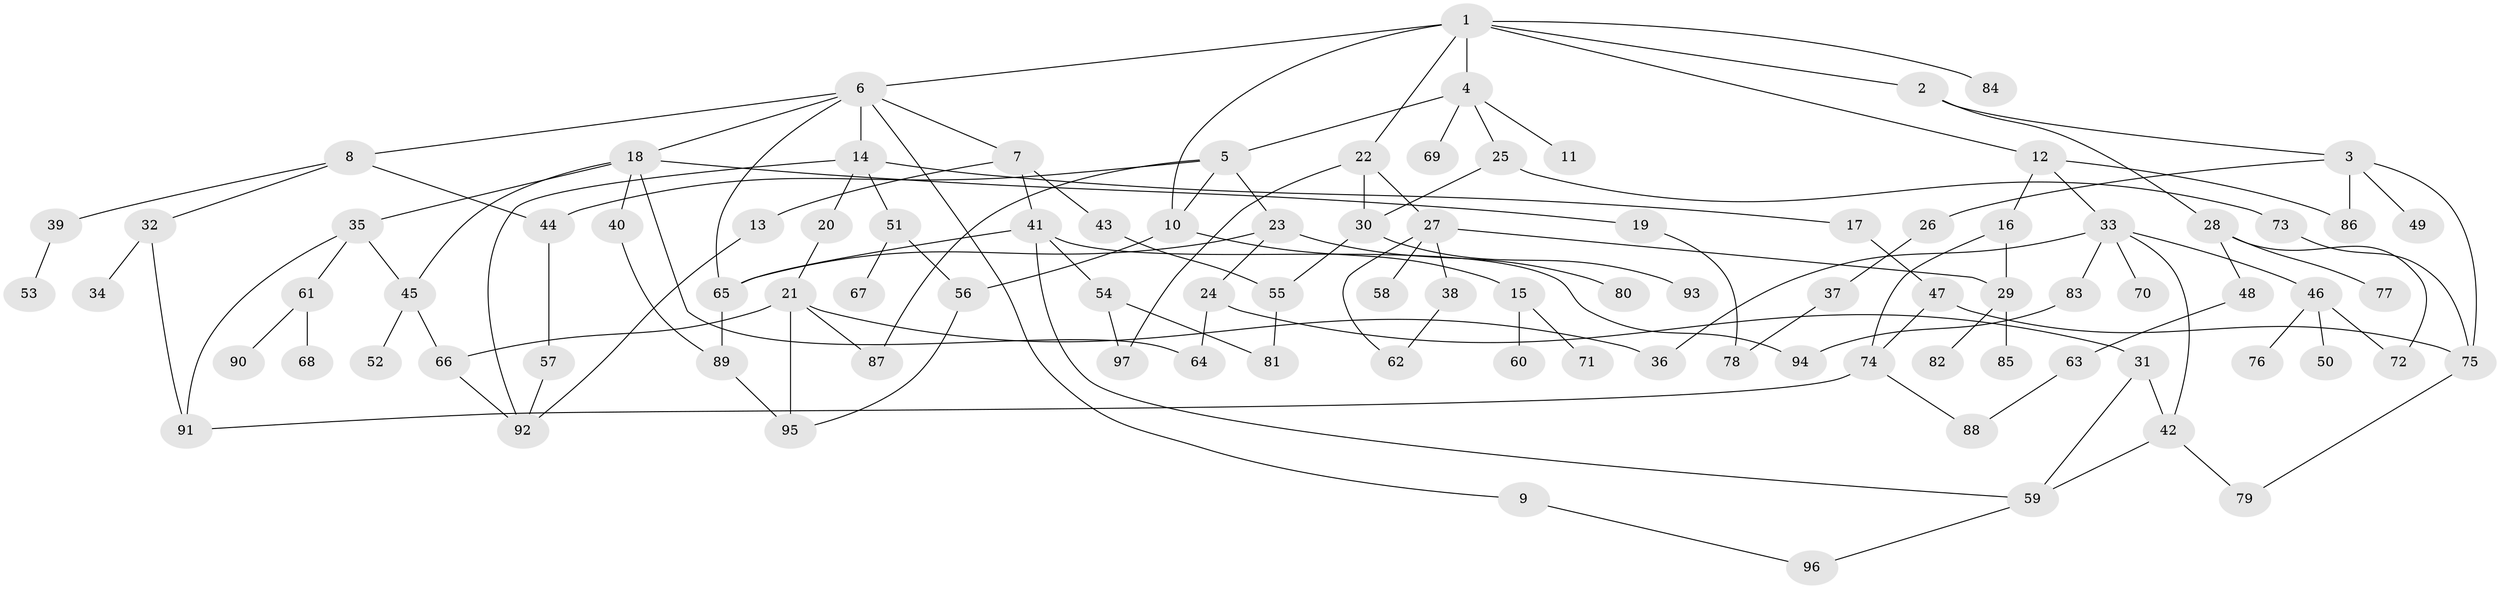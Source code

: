 // coarse degree distribution, {10: 0.015384615384615385, 5: 0.15384615384615385, 9: 0.015384615384615385, 2: 0.23076923076923078, 4: 0.16923076923076924, 1: 0.2923076923076923, 8: 0.015384615384615385, 7: 0.015384615384615385, 3: 0.07692307692307693, 6: 0.015384615384615385}
// Generated by graph-tools (version 1.1) at 2025/23/03/03/25 07:23:32]
// undirected, 97 vertices, 133 edges
graph export_dot {
graph [start="1"]
  node [color=gray90,style=filled];
  1;
  2;
  3;
  4;
  5;
  6;
  7;
  8;
  9;
  10;
  11;
  12;
  13;
  14;
  15;
  16;
  17;
  18;
  19;
  20;
  21;
  22;
  23;
  24;
  25;
  26;
  27;
  28;
  29;
  30;
  31;
  32;
  33;
  34;
  35;
  36;
  37;
  38;
  39;
  40;
  41;
  42;
  43;
  44;
  45;
  46;
  47;
  48;
  49;
  50;
  51;
  52;
  53;
  54;
  55;
  56;
  57;
  58;
  59;
  60;
  61;
  62;
  63;
  64;
  65;
  66;
  67;
  68;
  69;
  70;
  71;
  72;
  73;
  74;
  75;
  76;
  77;
  78;
  79;
  80;
  81;
  82;
  83;
  84;
  85;
  86;
  87;
  88;
  89;
  90;
  91;
  92;
  93;
  94;
  95;
  96;
  97;
  1 -- 2;
  1 -- 4;
  1 -- 6;
  1 -- 10;
  1 -- 12;
  1 -- 22;
  1 -- 84;
  2 -- 3;
  2 -- 28;
  3 -- 26;
  3 -- 49;
  3 -- 86;
  3 -- 75;
  4 -- 5;
  4 -- 11;
  4 -- 25;
  4 -- 69;
  5 -- 23;
  5 -- 44;
  5 -- 87;
  5 -- 10;
  6 -- 7;
  6 -- 8;
  6 -- 9;
  6 -- 14;
  6 -- 18;
  6 -- 65;
  7 -- 13;
  7 -- 41;
  7 -- 43;
  8 -- 32;
  8 -- 39;
  8 -- 44;
  9 -- 96;
  10 -- 15;
  10 -- 56;
  12 -- 16;
  12 -- 33;
  12 -- 86;
  13 -- 92;
  14 -- 17;
  14 -- 20;
  14 -- 51;
  14 -- 92;
  15 -- 60;
  15 -- 71;
  16 -- 74;
  16 -- 29;
  17 -- 47;
  18 -- 19;
  18 -- 35;
  18 -- 40;
  18 -- 45;
  18 -- 64;
  19 -- 78;
  20 -- 21;
  21 -- 36;
  21 -- 66;
  21 -- 95;
  21 -- 87;
  22 -- 27;
  22 -- 30;
  22 -- 97;
  23 -- 24;
  23 -- 65;
  23 -- 80;
  24 -- 31;
  24 -- 64;
  25 -- 73;
  25 -- 30;
  26 -- 37;
  27 -- 29;
  27 -- 38;
  27 -- 58;
  27 -- 62;
  28 -- 48;
  28 -- 72;
  28 -- 77;
  29 -- 82;
  29 -- 85;
  30 -- 55;
  30 -- 93;
  31 -- 59;
  31 -- 42;
  32 -- 34;
  32 -- 91;
  33 -- 42;
  33 -- 46;
  33 -- 70;
  33 -- 83;
  33 -- 36;
  35 -- 45;
  35 -- 61;
  35 -- 91;
  37 -- 78;
  38 -- 62;
  39 -- 53;
  40 -- 89;
  41 -- 54;
  41 -- 65;
  41 -- 94;
  41 -- 59;
  42 -- 59;
  42 -- 79;
  43 -- 55;
  44 -- 57;
  45 -- 52;
  45 -- 66;
  46 -- 50;
  46 -- 76;
  46 -- 72;
  47 -- 74;
  47 -- 75;
  48 -- 63;
  51 -- 56;
  51 -- 67;
  54 -- 97;
  54 -- 81;
  55 -- 81;
  56 -- 95;
  57 -- 92;
  59 -- 96;
  61 -- 68;
  61 -- 90;
  63 -- 88;
  65 -- 89;
  66 -- 92;
  73 -- 75;
  74 -- 88;
  74 -- 91;
  75 -- 79;
  83 -- 94;
  89 -- 95;
}

